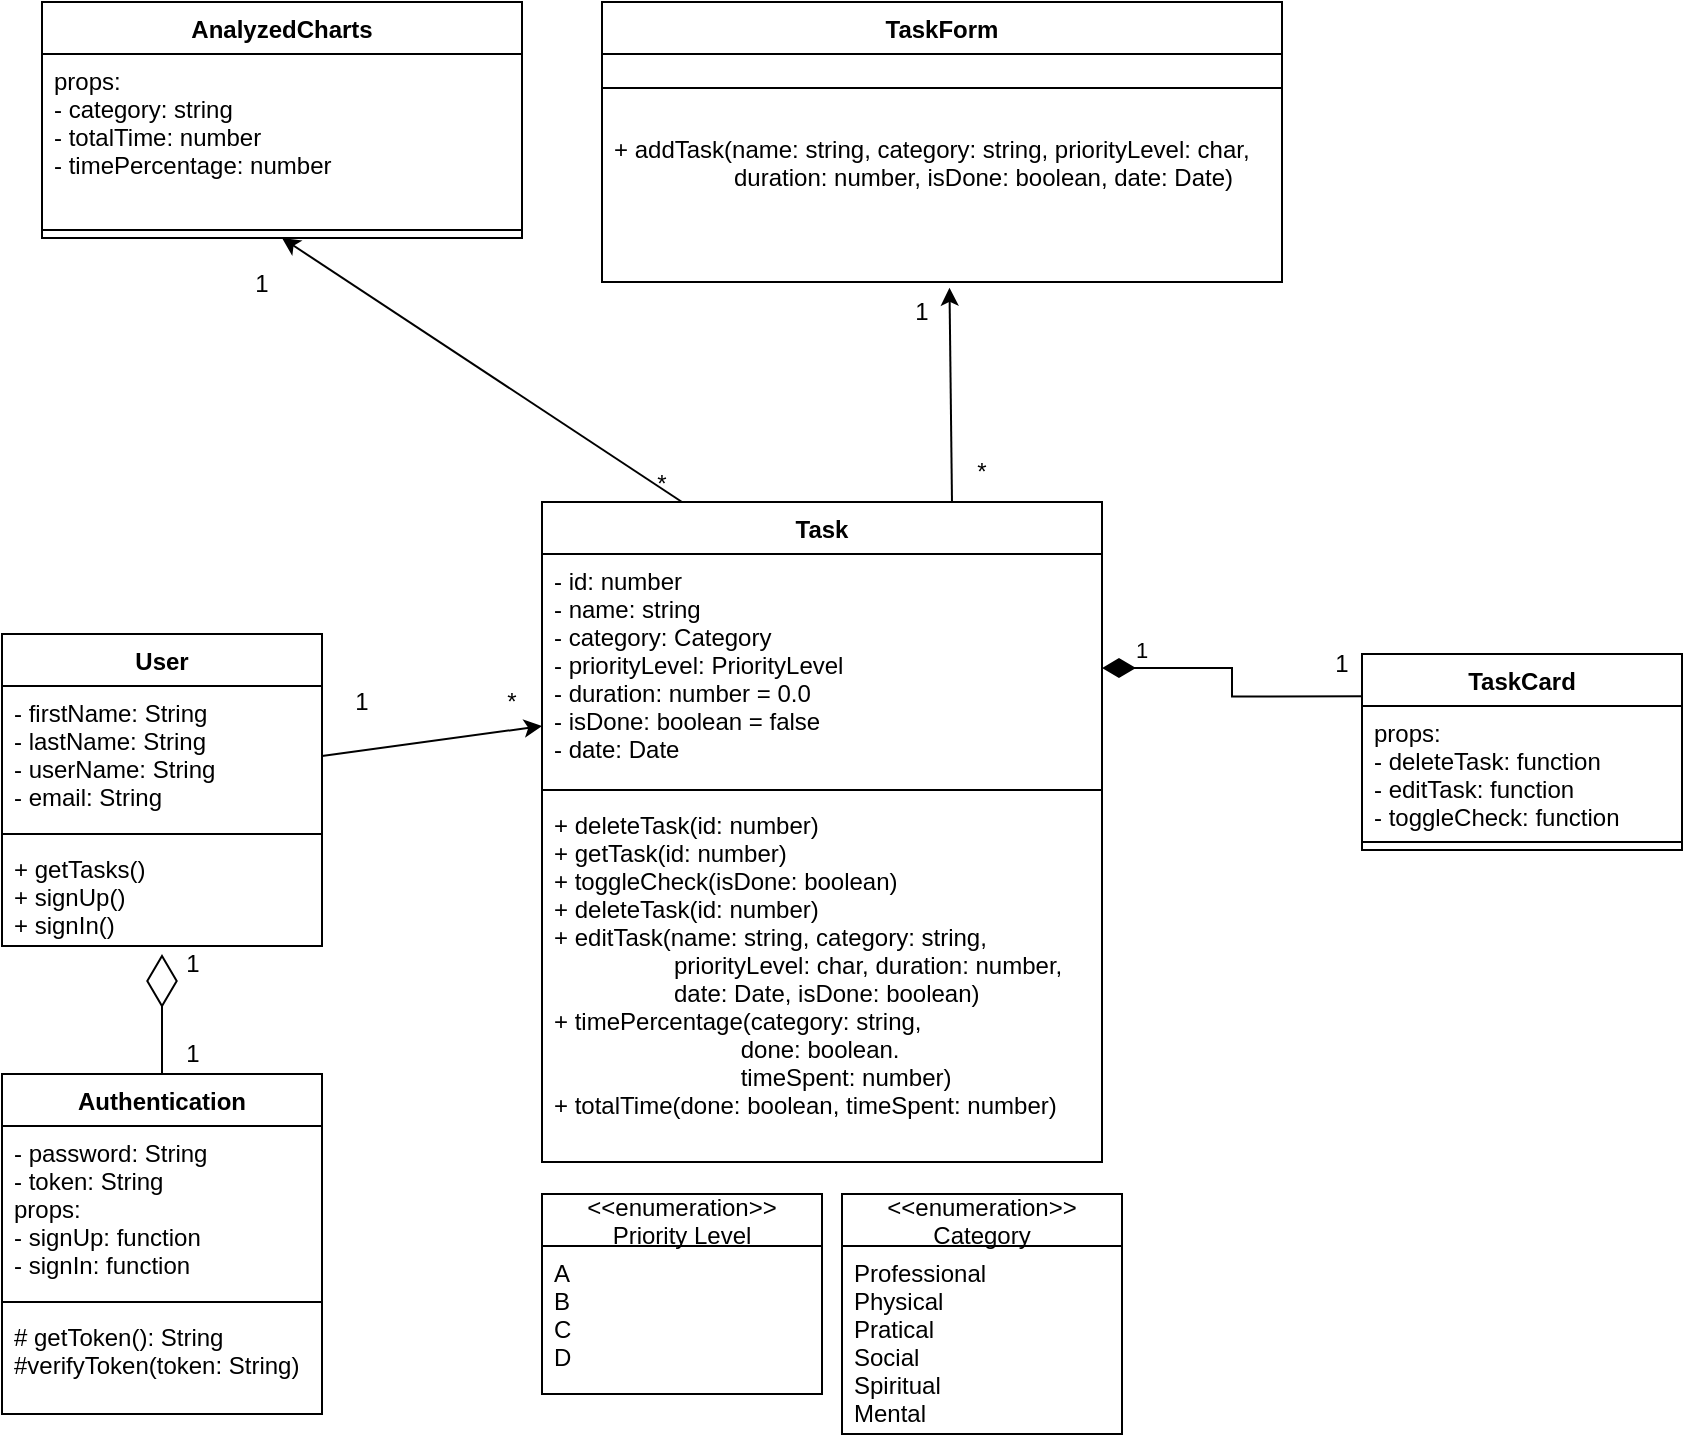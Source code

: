 <mxfile version="15.5.9" type="github">
  <diagram id="K6ruLTV1MkwrFcG2_J3V" name="Page-1">
    <mxGraphModel dx="1038" dy="617" grid="1" gridSize="10" guides="1" tooltips="1" connect="1" arrows="1" fold="1" page="1" pageScale="1" pageWidth="850" pageHeight="1100" math="0" shadow="0">
      <root>
        <mxCell id="0" />
        <mxCell id="1" parent="0" />
        <mxCell id="bynrwRAtRE_4xYVvCtrC-1" value="Task" style="swimlane;fontStyle=1;align=center;verticalAlign=top;childLayout=stackLayout;horizontal=1;startSize=26;horizontalStack=0;resizeParent=1;resizeParentMax=0;resizeLast=0;collapsible=1;marginBottom=0;" parent="1" vertex="1">
          <mxGeometry x="300" y="274" width="280" height="330" as="geometry" />
        </mxCell>
        <mxCell id="bynrwRAtRE_4xYVvCtrC-2" value="- id: number&#xa;- name: string&#xa;- category: Category&#xa;- priorityLevel: PriorityLevel&#xa;- duration: number = 0.0&#xa;- isDone: boolean = false&#xa;- date: Date" style="text;strokeColor=none;fillColor=none;align=left;verticalAlign=top;spacingLeft=4;spacingRight=4;overflow=hidden;rotatable=0;points=[[0,0.5],[1,0.5]];portConstraint=eastwest;" parent="bynrwRAtRE_4xYVvCtrC-1" vertex="1">
          <mxGeometry y="26" width="280" height="114" as="geometry" />
        </mxCell>
        <mxCell id="bynrwRAtRE_4xYVvCtrC-3" value="" style="line;strokeWidth=1;fillColor=none;align=left;verticalAlign=middle;spacingTop=-1;spacingLeft=3;spacingRight=3;rotatable=0;labelPosition=right;points=[];portConstraint=eastwest;" parent="bynrwRAtRE_4xYVvCtrC-1" vertex="1">
          <mxGeometry y="140" width="280" height="8" as="geometry" />
        </mxCell>
        <mxCell id="bynrwRAtRE_4xYVvCtrC-4" value="+ deleteTask(id: number)&#xa;+ getTask(id: number)&#xa;+ toggleCheck(isDone: boolean)&#xa;+ deleteTask(id: number)&#xa;+ editTask(name: string, category: string,&#xa;                  priorityLevel: char, duration: number,&#xa;                  date: Date, isDone: boolean)&#xa;+ timePercentage(category: string,&#xa;                            done: boolean.&#xa;                            timeSpent: number)&#xa;+ totalTime(done: boolean, timeSpent: number)&#xa;" style="text;strokeColor=none;fillColor=none;align=left;verticalAlign=top;spacingLeft=4;spacingRight=4;overflow=hidden;rotatable=0;points=[[0,0.5],[1,0.5]];portConstraint=eastwest;" parent="bynrwRAtRE_4xYVvCtrC-1" vertex="1">
          <mxGeometry y="148" width="280" height="182" as="geometry" />
        </mxCell>
        <mxCell id="bynrwRAtRE_4xYVvCtrC-5" value="TaskForm" style="swimlane;fontStyle=1;align=center;verticalAlign=top;childLayout=stackLayout;horizontal=1;startSize=26;horizontalStack=0;resizeParent=1;resizeParentMax=0;resizeLast=0;collapsible=1;marginBottom=0;" parent="1" vertex="1">
          <mxGeometry x="330" y="24" width="340" height="140" as="geometry" />
        </mxCell>
        <mxCell id="bynrwRAtRE_4xYVvCtrC-7" value="" style="line;strokeWidth=1;fillColor=none;align=left;verticalAlign=middle;spacingTop=-1;spacingLeft=3;spacingRight=3;rotatable=0;labelPosition=right;points=[];portConstraint=eastwest;" parent="bynrwRAtRE_4xYVvCtrC-5" vertex="1">
          <mxGeometry y="26" width="340" height="34" as="geometry" />
        </mxCell>
        <mxCell id="bynrwRAtRE_4xYVvCtrC-8" value="+ addTask(name: string, category: string, priorityLevel: char, &#xa;                  duration: number, isDone: boolean, date: Date)" style="text;strokeColor=none;fillColor=none;align=left;verticalAlign=top;spacingLeft=4;spacingRight=4;overflow=hidden;rotatable=0;points=[[0,0.5],[1,0.5]];portConstraint=eastwest;" parent="bynrwRAtRE_4xYVvCtrC-5" vertex="1">
          <mxGeometry y="60" width="340" height="80" as="geometry" />
        </mxCell>
        <mxCell id="bynrwRAtRE_4xYVvCtrC-13" value="" style="endArrow=classic;html=1;rounded=0;entryX=0.511;entryY=1.036;entryDx=0;entryDy=0;entryPerimeter=0;exitX=0.25;exitY=1;exitDx=0;exitDy=0;" parent="1" source="bynrwRAtRE_4xYVvCtrC-15" target="bynrwRAtRE_4xYVvCtrC-8" edge="1">
          <mxGeometry width="50" height="50" relative="1" as="geometry">
            <mxPoint x="430" y="260" as="sourcePoint" />
            <mxPoint x="480" y="210" as="targetPoint" />
          </mxGeometry>
        </mxCell>
        <mxCell id="bynrwRAtRE_4xYVvCtrC-14" value="1" style="text;html=1;strokeColor=none;fillColor=none;align=center;verticalAlign=middle;whiteSpace=wrap;rounded=0;" parent="1" vertex="1">
          <mxGeometry x="460" y="164" width="60" height="30" as="geometry" />
        </mxCell>
        <mxCell id="bynrwRAtRE_4xYVvCtrC-15" value="*" style="text;html=1;strokeColor=none;fillColor=none;align=center;verticalAlign=middle;whiteSpace=wrap;rounded=0;" parent="1" vertex="1">
          <mxGeometry x="490" y="244" width="60" height="30" as="geometry" />
        </mxCell>
        <mxCell id="bynrwRAtRE_4xYVvCtrC-20" value="TaskCard" style="swimlane;fontStyle=1;align=center;verticalAlign=top;childLayout=stackLayout;horizontal=1;startSize=26;horizontalStack=0;resizeParent=1;resizeParentMax=0;resizeLast=0;collapsible=1;marginBottom=0;" parent="1" vertex="1">
          <mxGeometry x="710" y="350" width="160" height="98" as="geometry" />
        </mxCell>
        <mxCell id="bynrwRAtRE_4xYVvCtrC-21" value="props:&#xa;- deleteTask: function&#xa;- editTask: function&#xa;- toggleCheck: function" style="text;strokeColor=none;fillColor=none;align=left;verticalAlign=top;spacingLeft=4;spacingRight=4;overflow=hidden;rotatable=0;points=[[0,0.5],[1,0.5]];portConstraint=eastwest;" parent="bynrwRAtRE_4xYVvCtrC-20" vertex="1">
          <mxGeometry y="26" width="160" height="64" as="geometry" />
        </mxCell>
        <mxCell id="bynrwRAtRE_4xYVvCtrC-22" value="" style="line;strokeWidth=1;fillColor=none;align=left;verticalAlign=middle;spacingTop=-1;spacingLeft=3;spacingRight=3;rotatable=0;labelPosition=right;points=[];portConstraint=eastwest;" parent="bynrwRAtRE_4xYVvCtrC-20" vertex="1">
          <mxGeometry y="90" width="160" height="8" as="geometry" />
        </mxCell>
        <mxCell id="bynrwRAtRE_4xYVvCtrC-27" value="1" style="text;html=1;strokeColor=none;fillColor=none;align=center;verticalAlign=middle;whiteSpace=wrap;rounded=0;" parent="1" vertex="1">
          <mxGeometry x="670" y="340" width="60" height="30" as="geometry" />
        </mxCell>
        <mxCell id="bynrwRAtRE_4xYVvCtrC-33" value="" style="endArrow=classic;html=1;rounded=0;exitX=1;exitY=0.5;exitDx=0;exitDy=0;" parent="1" source="9X-mHFc9g0WYx-4pvIta-21" edge="1">
          <mxGeometry width="50" height="50" relative="1" as="geometry">
            <mxPoint x="200" y="378" as="sourcePoint" />
            <mxPoint x="300" y="386" as="targetPoint" />
          </mxGeometry>
        </mxCell>
        <mxCell id="bynrwRAtRE_4xYVvCtrC-35" value="1" style="text;html=1;strokeColor=none;fillColor=none;align=center;verticalAlign=middle;whiteSpace=wrap;rounded=0;" parent="1" vertex="1">
          <mxGeometry x="180" y="359" width="60" height="30" as="geometry" />
        </mxCell>
        <mxCell id="bynrwRAtRE_4xYVvCtrC-36" value="*" style="text;html=1;strokeColor=none;fillColor=none;align=center;verticalAlign=middle;whiteSpace=wrap;rounded=0;" parent="1" vertex="1">
          <mxGeometry x="255" y="359" width="60" height="30" as="geometry" />
        </mxCell>
        <mxCell id="3l9uxThe-EwEqU0iX_JW-12" value="AnalyzedCharts" style="swimlane;fontStyle=1;align=center;verticalAlign=top;childLayout=stackLayout;horizontal=1;startSize=26;horizontalStack=0;resizeParent=1;resizeParentMax=0;resizeLast=0;collapsible=1;marginBottom=0;" parent="1" vertex="1">
          <mxGeometry x="50" y="24" width="240" height="118" as="geometry" />
        </mxCell>
        <mxCell id="3l9uxThe-EwEqU0iX_JW-13" value="props:&#xa;- category: string&#xa;- totalTime: number&#xa;- timePercentage: number&#xa;" style="text;strokeColor=none;fillColor=none;align=left;verticalAlign=top;spacingLeft=4;spacingRight=4;overflow=hidden;rotatable=0;points=[[0,0.5],[1,0.5]];portConstraint=eastwest;" parent="3l9uxThe-EwEqU0iX_JW-12" vertex="1">
          <mxGeometry y="26" width="240" height="84" as="geometry" />
        </mxCell>
        <mxCell id="3l9uxThe-EwEqU0iX_JW-14" value="" style="line;strokeWidth=1;fillColor=none;align=left;verticalAlign=middle;spacingTop=-1;spacingLeft=3;spacingRight=3;rotatable=0;labelPosition=right;points=[];portConstraint=eastwest;" parent="3l9uxThe-EwEqU0iX_JW-12" vertex="1">
          <mxGeometry y="110" width="240" height="8" as="geometry" />
        </mxCell>
        <mxCell id="3l9uxThe-EwEqU0iX_JW-17" value="" style="endArrow=classic;html=1;rounded=0;exitX=0.25;exitY=0;exitDx=0;exitDy=0;entryX=0.5;entryY=1;entryDx=0;entryDy=0;" parent="1" source="bynrwRAtRE_4xYVvCtrC-1" target="3l9uxThe-EwEqU0iX_JW-12" edge="1">
          <mxGeometry width="50" height="50" relative="1" as="geometry">
            <mxPoint x="130" y="160" as="sourcePoint" />
            <mxPoint x="100" y="160" as="targetPoint" />
          </mxGeometry>
        </mxCell>
        <mxCell id="3l9uxThe-EwEqU0iX_JW-19" value="1" style="text;html=1;strokeColor=none;fillColor=none;align=center;verticalAlign=middle;whiteSpace=wrap;rounded=0;" parent="1" vertex="1">
          <mxGeometry x="130" y="150" width="60" height="30" as="geometry" />
        </mxCell>
        <mxCell id="3l9uxThe-EwEqU0iX_JW-20" value="*" style="text;html=1;strokeColor=none;fillColor=none;align=center;verticalAlign=middle;whiteSpace=wrap;rounded=0;" parent="1" vertex="1">
          <mxGeometry x="330" y="250" width="60" height="30" as="geometry" />
        </mxCell>
        <mxCell id="9X-mHFc9g0WYx-4pvIta-1" value="Authentication" style="swimlane;fontStyle=1;align=center;verticalAlign=top;childLayout=stackLayout;horizontal=1;startSize=26;horizontalStack=0;resizeParent=1;resizeParentMax=0;resizeLast=0;collapsible=1;marginBottom=0;" parent="1" vertex="1">
          <mxGeometry x="30" y="560" width="160" height="170" as="geometry" />
        </mxCell>
        <mxCell id="9X-mHFc9g0WYx-4pvIta-2" value="- password: String&#xa;- token: String&#xa;props:&#xa;- signUp: function&#xa;- signIn: function" style="text;strokeColor=none;fillColor=none;align=left;verticalAlign=top;spacingLeft=4;spacingRight=4;overflow=hidden;rotatable=0;points=[[0,0.5],[1,0.5]];portConstraint=eastwest;" parent="9X-mHFc9g0WYx-4pvIta-1" vertex="1">
          <mxGeometry y="26" width="160" height="84" as="geometry" />
        </mxCell>
        <mxCell id="9X-mHFc9g0WYx-4pvIta-3" value="" style="line;strokeWidth=1;fillColor=none;align=left;verticalAlign=middle;spacingTop=-1;spacingLeft=3;spacingRight=3;rotatable=0;labelPosition=right;points=[];portConstraint=eastwest;" parent="9X-mHFc9g0WYx-4pvIta-1" vertex="1">
          <mxGeometry y="110" width="160" height="8" as="geometry" />
        </mxCell>
        <mxCell id="9X-mHFc9g0WYx-4pvIta-4" value="# getToken(): String&#xa;#verifyToken(token: String)" style="text;strokeColor=none;fillColor=none;align=left;verticalAlign=top;spacingLeft=4;spacingRight=4;overflow=hidden;rotatable=0;points=[[0,0.5],[1,0.5]];portConstraint=eastwest;" parent="9X-mHFc9g0WYx-4pvIta-1" vertex="1">
          <mxGeometry y="118" width="160" height="52" as="geometry" />
        </mxCell>
        <mxCell id="9X-mHFc9g0WYx-4pvIta-5" value="" style="endArrow=diamondThin;endFill=0;endSize=24;html=1;rounded=0;exitX=0.5;exitY=0;exitDx=0;exitDy=0;" parent="1" source="9X-mHFc9g0WYx-4pvIta-1" edge="1">
          <mxGeometry width="160" relative="1" as="geometry">
            <mxPoint x="450" y="720" as="sourcePoint" />
            <mxPoint x="110" y="500" as="targetPoint" />
          </mxGeometry>
        </mxCell>
        <mxCell id="9X-mHFc9g0WYx-4pvIta-7" value="1" style="text;html=1;strokeColor=none;fillColor=none;align=center;verticalAlign=middle;whiteSpace=wrap;rounded=0;" parent="1" vertex="1">
          <mxGeometry x="102.5" y="540" width="45" height="20" as="geometry" />
        </mxCell>
        <mxCell id="9X-mHFc9g0WYx-4pvIta-11" value="&lt;&lt;enumeration&gt;&gt;&#xa;Priority Level" style="swimlane;fontStyle=0;childLayout=stackLayout;horizontal=1;startSize=26;fillColor=none;horizontalStack=0;resizeParent=1;resizeParentMax=0;resizeLast=0;collapsible=1;marginBottom=0;" parent="1" vertex="1">
          <mxGeometry x="300" y="620" width="140" height="100" as="geometry" />
        </mxCell>
        <mxCell id="9X-mHFc9g0WYx-4pvIta-13" value="A&#xa;B&#xa;C&#xa;D" style="text;strokeColor=none;fillColor=none;align=left;verticalAlign=top;spacingLeft=4;spacingRight=4;overflow=hidden;rotatable=0;points=[[0,0.5],[1,0.5]];portConstraint=eastwest;" parent="9X-mHFc9g0WYx-4pvIta-11" vertex="1">
          <mxGeometry y="26" width="140" height="74" as="geometry" />
        </mxCell>
        <mxCell id="9X-mHFc9g0WYx-4pvIta-6" value="1" style="text;html=1;strokeColor=none;fillColor=none;align=center;verticalAlign=middle;whiteSpace=wrap;rounded=0;" parent="1" vertex="1">
          <mxGeometry x="37.5" y="490" width="175" height="30" as="geometry" />
        </mxCell>
        <mxCell id="9X-mHFc9g0WYx-4pvIta-20" value="User" style="swimlane;fontStyle=1;align=center;verticalAlign=top;childLayout=stackLayout;horizontal=1;startSize=26;horizontalStack=0;resizeParent=1;resizeParentMax=0;resizeLast=0;collapsible=1;marginBottom=0;" parent="1" vertex="1">
          <mxGeometry x="30" y="340" width="160" height="156" as="geometry" />
        </mxCell>
        <mxCell id="9X-mHFc9g0WYx-4pvIta-21" value="- firstName: String&#xa;- lastName: String&#xa;- userName: String&#xa;- email: String&#xa; " style="text;strokeColor=none;fillColor=none;align=left;verticalAlign=top;spacingLeft=4;spacingRight=4;overflow=hidden;rotatable=0;points=[[0,0.5],[1,0.5]];portConstraint=eastwest;" parent="9X-mHFc9g0WYx-4pvIta-20" vertex="1">
          <mxGeometry y="26" width="160" height="70" as="geometry" />
        </mxCell>
        <mxCell id="9X-mHFc9g0WYx-4pvIta-22" value="" style="line;strokeWidth=1;fillColor=none;align=left;verticalAlign=middle;spacingTop=-1;spacingLeft=3;spacingRight=3;rotatable=0;labelPosition=right;points=[];portConstraint=eastwest;" parent="9X-mHFc9g0WYx-4pvIta-20" vertex="1">
          <mxGeometry y="96" width="160" height="8" as="geometry" />
        </mxCell>
        <mxCell id="9X-mHFc9g0WYx-4pvIta-23" value="+ getTasks()&#xa;+ signUp()&#xa;+ signIn()" style="text;strokeColor=none;fillColor=none;align=left;verticalAlign=top;spacingLeft=4;spacingRight=4;overflow=hidden;rotatable=0;points=[[0,0.5],[1,0.5]];portConstraint=eastwest;" parent="9X-mHFc9g0WYx-4pvIta-20" vertex="1">
          <mxGeometry y="104" width="160" height="52" as="geometry" />
        </mxCell>
        <mxCell id="9X-mHFc9g0WYx-4pvIta-26" value="&lt;&lt;enumeration&gt;&gt;&#xa;Category" style="swimlane;fontStyle=0;childLayout=stackLayout;horizontal=1;startSize=26;fillColor=none;horizontalStack=0;resizeParent=1;resizeParentMax=0;resizeLast=0;collapsible=1;marginBottom=0;" parent="1" vertex="1">
          <mxGeometry x="450" y="620" width="140" height="120" as="geometry" />
        </mxCell>
        <mxCell id="9X-mHFc9g0WYx-4pvIta-27" value="Professional&#xa;Physical&#xa;Pratical&#xa;Social&#xa;Spiritual&#xa;Mental" style="text;strokeColor=none;fillColor=none;align=left;verticalAlign=top;spacingLeft=4;spacingRight=4;overflow=hidden;rotatable=0;points=[[0,0.5],[1,0.5]];portConstraint=eastwest;" parent="9X-mHFc9g0WYx-4pvIta-26" vertex="1">
          <mxGeometry y="26" width="140" height="94" as="geometry" />
        </mxCell>
        <mxCell id="bynrwRAtRE_4xYVvCtrC-42" value="1" style="endArrow=none;html=1;endSize=12;startArrow=diamondThin;startSize=14;startFill=1;edgeStyle=orthogonalEdgeStyle;align=left;verticalAlign=bottom;rounded=0;entryX=0.003;entryY=0.216;entryDx=0;entryDy=0;entryPerimeter=0;endFill=0;exitX=1;exitY=0.5;exitDx=0;exitDy=0;" parent="1" target="bynrwRAtRE_4xYVvCtrC-20" edge="1" source="bynrwRAtRE_4xYVvCtrC-2">
          <mxGeometry x="-0.802" relative="1" as="geometry">
            <mxPoint x="550" y="334" as="sourcePoint" />
            <mxPoint x="710" y="334" as="targetPoint" />
            <mxPoint as="offset" />
          </mxGeometry>
        </mxCell>
      </root>
    </mxGraphModel>
  </diagram>
</mxfile>
